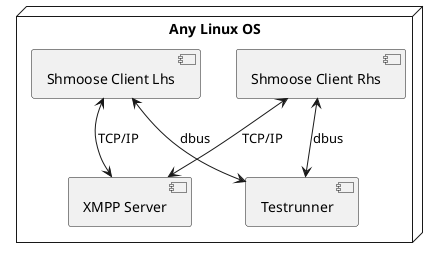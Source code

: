 @startuml


node "Any Linux OS" {
  [Shmoose Client Rhs]
  [XMPP Server]
  [Shmoose Client Lhs]
  [Testrunner]
}

[Shmoose Client Rhs] <--> [XMPP Server]: TCP/IP
[Shmoose Client Rhs] <--> [Testrunner]: dbus

[Shmoose Client Lhs] <--> [XMPP Server]: TCP/IP
[Shmoose Client Lhs] <--> [Testrunner]: dbus


@enduml

